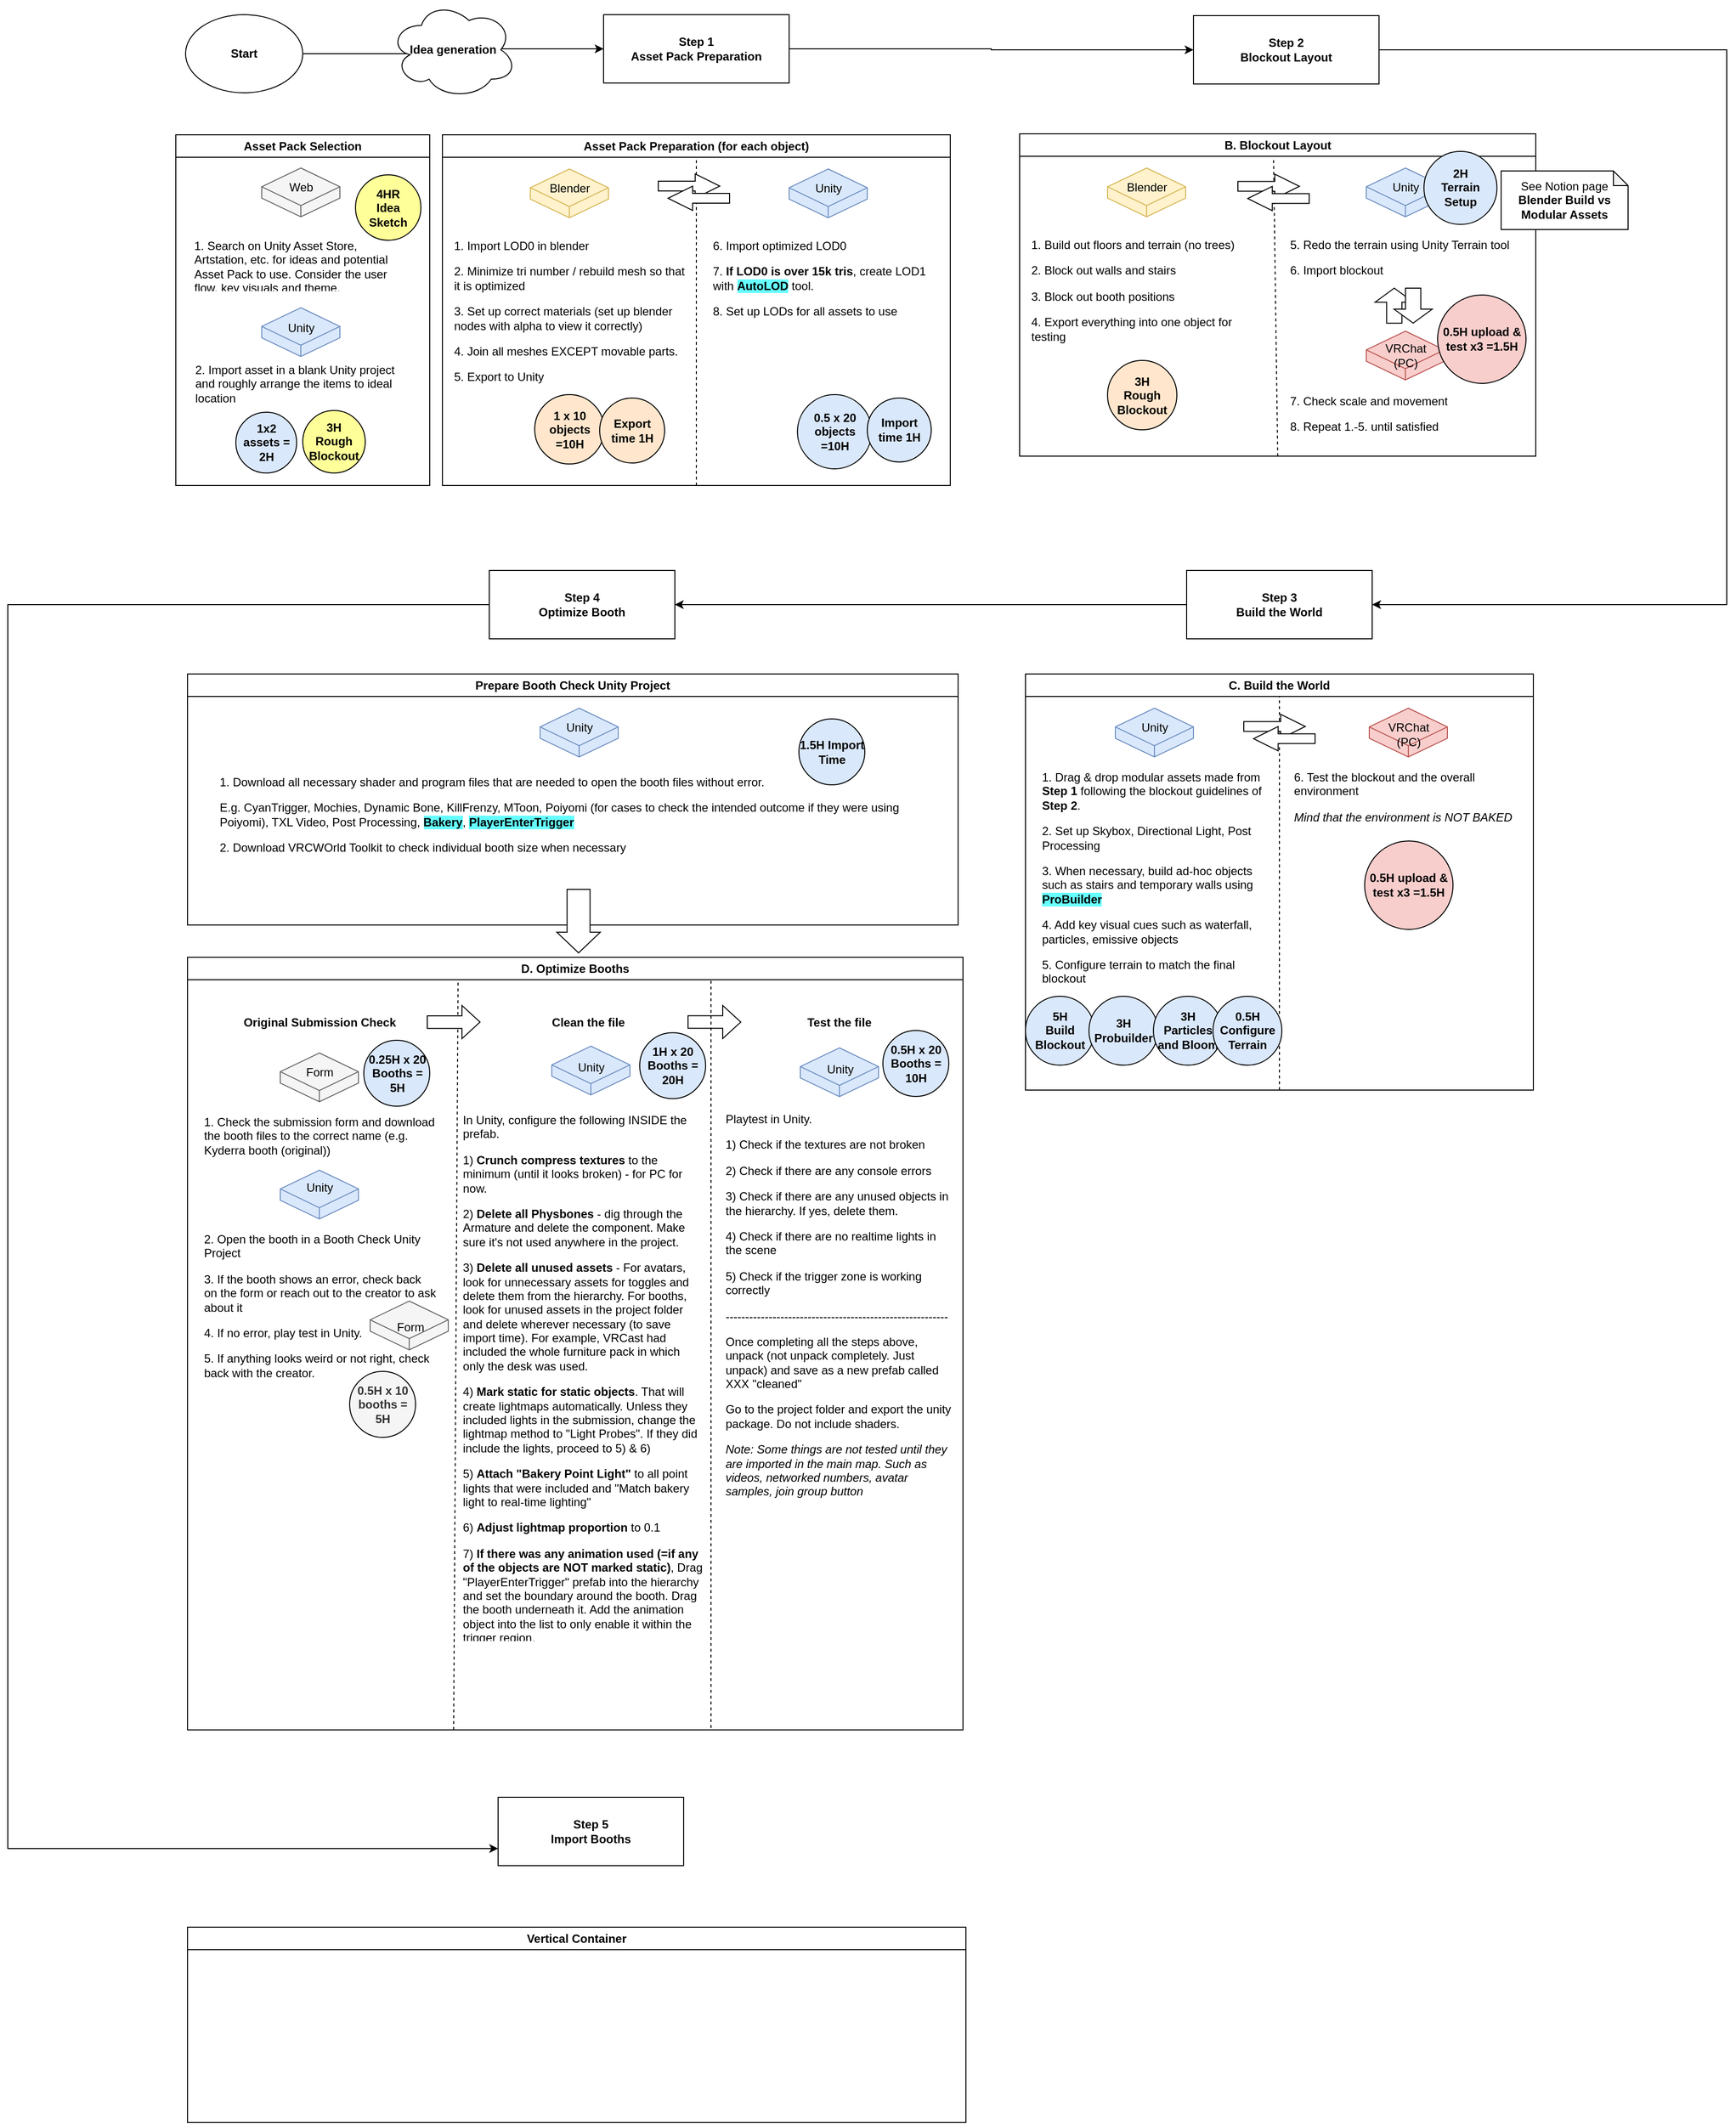 <mxfile version="26.0.5">
  <diagram name="Page-1" id="mjoIo9GVvfLrUa51Crd4">
    <mxGraphModel dx="2560" dy="944" grid="0" gridSize="10" guides="1" tooltips="1" connect="1" arrows="1" fold="1" page="1" pageScale="1" pageWidth="827" pageHeight="1169" math="0" shadow="0">
      <root>
        <mxCell id="0" />
        <mxCell id="1" parent="0" />
        <mxCell id="FVLfrgH4JOe6l1_wb_6b-6" value="" style="edgeStyle=orthogonalEdgeStyle;rounded=0;orthogonalLoop=1;jettySize=auto;html=1;entryX=0;entryY=0.5;entryDx=0;entryDy=0;" edge="1" parent="1" source="FVLfrgH4JOe6l1_wb_6b-1" target="FVLfrgH4JOe6l1_wb_6b-2">
          <mxGeometry relative="1" as="geometry">
            <Array as="points" />
          </mxGeometry>
        </mxCell>
        <mxCell id="FVLfrgH4JOe6l1_wb_6b-1" value="Start" style="ellipse;whiteSpace=wrap;html=1;fontStyle=1" vertex="1" parent="1">
          <mxGeometry x="-471" y="160" width="120" height="80" as="geometry" />
        </mxCell>
        <mxCell id="FVLfrgH4JOe6l1_wb_6b-148" style="edgeStyle=orthogonalEdgeStyle;rounded=0;orthogonalLoop=1;jettySize=auto;html=1;exitX=1;exitY=0.5;exitDx=0;exitDy=0;entryX=0;entryY=0.5;entryDx=0;entryDy=0;" edge="1" parent="1" source="FVLfrgH4JOe6l1_wb_6b-2" target="FVLfrgH4JOe6l1_wb_6b-15">
          <mxGeometry relative="1" as="geometry" />
        </mxCell>
        <mxCell id="FVLfrgH4JOe6l1_wb_6b-2" value="&lt;span&gt;Step 1&lt;/span&gt;&lt;div&gt;Asset Pack Preparation&lt;/div&gt;" style="whiteSpace=wrap;html=1;fontStyle=1" vertex="1" parent="1">
          <mxGeometry x="-43" y="160" width="190" height="70" as="geometry" />
        </mxCell>
        <mxCell id="FVLfrgH4JOe6l1_wb_6b-100" style="edgeStyle=orthogonalEdgeStyle;rounded=0;orthogonalLoop=1;jettySize=auto;html=1;exitX=1;exitY=0.5;exitDx=0;exitDy=0;entryX=1;entryY=0.5;entryDx=0;entryDy=0;" edge="1" parent="1" source="FVLfrgH4JOe6l1_wb_6b-15" target="FVLfrgH4JOe6l1_wb_6b-93">
          <mxGeometry relative="1" as="geometry">
            <Array as="points">
              <mxPoint x="1107" y="196" />
              <mxPoint x="1107" y="764" />
            </Array>
          </mxGeometry>
        </mxCell>
        <mxCell id="FVLfrgH4JOe6l1_wb_6b-15" value="&lt;span&gt;Step 2&lt;/span&gt;&lt;div&gt;Blockout Layout&lt;/div&gt;" style="whiteSpace=wrap;html=1;fontStyle=1" vertex="1" parent="1">
          <mxGeometry x="561" y="161" width="190" height="70" as="geometry" />
        </mxCell>
        <mxCell id="FVLfrgH4JOe6l1_wb_6b-18" value="Asset Pack Preparation (for each object)" style="swimlane;whiteSpace=wrap;html=1;fillColor=default;" vertex="1" parent="1">
          <mxGeometry x="-208" y="283" width="520" height="359" as="geometry" />
        </mxCell>
        <mxCell id="FVLfrgH4JOe6l1_wb_6b-36" value="" style="endArrow=none;dashed=1;html=1;rounded=0;exitX=0.5;exitY=1;exitDx=0;exitDy=0;" edge="1" parent="FVLfrgH4JOe6l1_wb_6b-18" source="FVLfrgH4JOe6l1_wb_6b-18">
          <mxGeometry width="50" height="50" relative="1" as="geometry">
            <mxPoint x="264.58" y="185" as="sourcePoint" />
            <mxPoint x="260" y="25" as="targetPoint" />
          </mxGeometry>
        </mxCell>
        <mxCell id="FVLfrgH4JOe6l1_wb_6b-37" value="&lt;p style=&quot;margin-top: 0px;&quot;&gt;&lt;span style=&quot;background-color: transparent; color: light-dark(rgb(0, 0, 0), rgb(255, 255, 255)); font-size: 12px; font-weight: normal;&quot;&gt;1. Import LOD0 in blender&lt;/span&gt;&lt;/p&gt;&lt;p style=&quot;margin-top: 0px;&quot;&gt;&lt;span style=&quot;background-color: transparent; color: light-dark(rgb(0, 0, 0), rgb(255, 255, 255)); font-size: 12px; font-weight: normal;&quot;&gt;2. Minimize tri number / rebuild mesh so that it is optimized&lt;/span&gt;&lt;/p&gt;&lt;p style=&quot;margin-top: 0px;&quot;&gt;&lt;span style=&quot;background-color: transparent; color: light-dark(rgb(0, 0, 0), rgb(255, 255, 255)); font-size: 12px; font-weight: normal;&quot;&gt;3. Set up correct materials (set up blender nodes with alpha to view it correctly)&lt;/span&gt;&lt;/p&gt;&lt;p style=&quot;margin-top: 0px;&quot;&gt;4. Join all meshes EXCEPT movable parts.&lt;/p&gt;&lt;p style=&quot;margin-top: 0px;&quot;&gt;&lt;span style=&quot;background-color: transparent; color: light-dark(rgb(0, 0, 0), rgb(255, 255, 255)); font-size: 12px; font-weight: normal;&quot;&gt;5. Export to Unity&lt;/span&gt;&lt;/p&gt;" style="text;html=1;whiteSpace=wrap;overflow=hidden;rounded=0;" vertex="1" parent="FVLfrgH4JOe6l1_wb_6b-18">
          <mxGeometry x="10" y="100" width="240" height="160" as="geometry" />
        </mxCell>
        <mxCell id="FVLfrgH4JOe6l1_wb_6b-38" value="&lt;p style=&quot;margin-top: 0px;&quot;&gt;6. Import optimized LOD0&lt;/p&gt;&lt;p style=&quot;margin-top: 0px;&quot;&gt;7. &lt;b&gt;If LOD0 is over 15k tris&lt;/b&gt;, create LOD1 with &lt;b style=&quot;background-color: rgb(102, 255, 255);&quot;&gt;AutoLOD&lt;/b&gt; tool.&lt;/p&gt;&lt;p style=&quot;margin-top: 0px;&quot;&gt;8. Set up LODs for all assets to use&lt;/p&gt;" style="text;html=1;whiteSpace=wrap;overflow=hidden;rounded=0;" vertex="1" parent="FVLfrgH4JOe6l1_wb_6b-18">
          <mxGeometry x="275" y="100" width="240" height="137" as="geometry" />
        </mxCell>
        <mxCell id="FVLfrgH4JOe6l1_wb_6b-26" value="" style="html=1;whiteSpace=wrap;shape=isoCube2;backgroundOutline=1;isoAngle=15;fillColor=#fff2cc;strokeColor=#d6b656;" vertex="1" parent="FVLfrgH4JOe6l1_wb_6b-18">
          <mxGeometry x="90" y="35" width="80" height="50" as="geometry" />
        </mxCell>
        <mxCell id="FVLfrgH4JOe6l1_wb_6b-27" value="Blender" style="text;html=1;align=center;verticalAlign=middle;resizable=0;points=[];autosize=1;strokeColor=none;fillColor=none;" vertex="1" parent="FVLfrgH4JOe6l1_wb_6b-18">
          <mxGeometry x="100" y="40" width="60" height="30" as="geometry" />
        </mxCell>
        <mxCell id="FVLfrgH4JOe6l1_wb_6b-29" value="" style="html=1;whiteSpace=wrap;shape=isoCube2;backgroundOutline=1;isoAngle=15;fillColor=#dae8fc;strokeColor=#6c8ebf;" vertex="1" parent="FVLfrgH4JOe6l1_wb_6b-18">
          <mxGeometry x="355" y="35" width="80" height="50" as="geometry" />
        </mxCell>
        <mxCell id="FVLfrgH4JOe6l1_wb_6b-30" value="Unity" style="text;html=1;align=center;verticalAlign=middle;resizable=0;points=[];autosize=1;strokeColor=none;fillColor=none;" vertex="1" parent="FVLfrgH4JOe6l1_wb_6b-18">
          <mxGeometry x="370" y="40" width="50" height="30" as="geometry" />
        </mxCell>
        <mxCell id="FVLfrgH4JOe6l1_wb_6b-150" value="" style="group" vertex="1" connectable="0" parent="FVLfrgH4JOe6l1_wb_6b-18">
          <mxGeometry x="221" y="40" width="73" height="37.5" as="geometry" />
        </mxCell>
        <mxCell id="FVLfrgH4JOe6l1_wb_6b-151" value="" style="shape=singleArrow;whiteSpace=wrap;html=1;arrowWidth=0.4;arrowSize=0.4;" vertex="1" parent="FVLfrgH4JOe6l1_wb_6b-150">
          <mxGeometry width="63" height="25" as="geometry" />
        </mxCell>
        <mxCell id="FVLfrgH4JOe6l1_wb_6b-152" value="" style="shape=singleArrow;whiteSpace=wrap;html=1;arrowWidth=0.4;arrowSize=0.4;rotation=-180;" vertex="1" parent="FVLfrgH4JOe6l1_wb_6b-150">
          <mxGeometry x="10" y="12.5" width="63" height="25" as="geometry" />
        </mxCell>
        <mxCell id="FVLfrgH4JOe6l1_wb_6b-167" value="0.5 x 20 objects =10H" style="ellipse;whiteSpace=wrap;html=1;aspect=fixed;strokeWidth=1;strokeColor=#000000;fillColor=#dae8fc;fontStyle=1" vertex="1" parent="FVLfrgH4JOe6l1_wb_6b-18">
          <mxGeometry x="363.5" y="266" width="76" height="76" as="geometry" />
        </mxCell>
        <mxCell id="FVLfrgH4JOe6l1_wb_6b-165" value="1 x 10 objects =10H" style="ellipse;whiteSpace=wrap;html=1;aspect=fixed;strokeWidth=1;strokeColor=#000000;fillColor=#ffe6cc;fontStyle=1" vertex="1" parent="FVLfrgH4JOe6l1_wb_6b-18">
          <mxGeometry x="94.5" y="266" width="71" height="71" as="geometry" />
        </mxCell>
        <mxCell id="FVLfrgH4JOe6l1_wb_6b-169" value="Import time 1H" style="ellipse;whiteSpace=wrap;html=1;aspect=fixed;strokeWidth=1;strokeColor=#000000;fillColor=#dae8fc;fontStyle=1" vertex="1" parent="FVLfrgH4JOe6l1_wb_6b-18">
          <mxGeometry x="435" y="269.5" width="65.5" height="65.5" as="geometry" />
        </mxCell>
        <mxCell id="FVLfrgH4JOe6l1_wb_6b-170" value="Export time 1H" style="ellipse;whiteSpace=wrap;html=1;aspect=fixed;strokeWidth=1;strokeColor=#000000;fillColor=#ffe6cc;fontStyle=1" vertex="1" parent="FVLfrgH4JOe6l1_wb_6b-18">
          <mxGeometry x="161" y="269.5" width="66.5" height="66.5" as="geometry" />
        </mxCell>
        <mxCell id="FVLfrgH4JOe6l1_wb_6b-40" value="B. Blockout Layout" style="swimlane;whiteSpace=wrap;html=1;fillColor=default;" vertex="1" parent="1">
          <mxGeometry x="383" y="282" width="528.5" height="330" as="geometry" />
        </mxCell>
        <mxCell id="FVLfrgH4JOe6l1_wb_6b-41" value="" style="group" vertex="1" connectable="0" parent="FVLfrgH4JOe6l1_wb_6b-40">
          <mxGeometry x="90" y="35" width="80" height="50" as="geometry" />
        </mxCell>
        <mxCell id="FVLfrgH4JOe6l1_wb_6b-42" value="" style="html=1;whiteSpace=wrap;shape=isoCube2;backgroundOutline=1;isoAngle=15;fillColor=#fff2cc;strokeColor=#d6b656;" vertex="1" parent="FVLfrgH4JOe6l1_wb_6b-41">
          <mxGeometry width="80" height="50" as="geometry" />
        </mxCell>
        <mxCell id="FVLfrgH4JOe6l1_wb_6b-43" value="Blender" style="text;html=1;align=center;verticalAlign=middle;resizable=0;points=[];autosize=1;strokeColor=none;fillColor=none;" vertex="1" parent="FVLfrgH4JOe6l1_wb_6b-41">
          <mxGeometry x="10" y="5" width="60" height="30" as="geometry" />
        </mxCell>
        <mxCell id="FVLfrgH4JOe6l1_wb_6b-44" value="" style="group" vertex="1" connectable="0" parent="FVLfrgH4JOe6l1_wb_6b-40">
          <mxGeometry x="355" y="35" width="80" height="50" as="geometry" />
        </mxCell>
        <mxCell id="FVLfrgH4JOe6l1_wb_6b-45" value="" style="html=1;whiteSpace=wrap;shape=isoCube2;backgroundOutline=1;isoAngle=15;labelBorderColor=none;fillColor=#dae8fc;strokeColor=#6c8ebf;" vertex="1" parent="FVLfrgH4JOe6l1_wb_6b-44">
          <mxGeometry width="80" height="50" as="geometry" />
        </mxCell>
        <mxCell id="FVLfrgH4JOe6l1_wb_6b-46" value="Unity" style="text;html=1;align=center;verticalAlign=middle;resizable=0;points=[];autosize=1;strokeColor=none;fillColor=none;" vertex="1" parent="FVLfrgH4JOe6l1_wb_6b-44">
          <mxGeometry x="15" y="5" width="50" height="30" as="geometry" />
        </mxCell>
        <mxCell id="FVLfrgH4JOe6l1_wb_6b-47" value="" style="endArrow=none;dashed=1;html=1;rounded=0;exitX=0.5;exitY=1;exitDx=0;exitDy=0;" edge="1" parent="FVLfrgH4JOe6l1_wb_6b-40" source="FVLfrgH4JOe6l1_wb_6b-40">
          <mxGeometry width="50" height="50" relative="1" as="geometry">
            <mxPoint x="264.58" y="185" as="sourcePoint" />
            <mxPoint x="260" y="25" as="targetPoint" />
          </mxGeometry>
        </mxCell>
        <mxCell id="FVLfrgH4JOe6l1_wb_6b-48" value="&lt;p style=&quot;margin-top: 0px;&quot;&gt;1. Build out floors and terrain (no trees)&lt;/p&gt;&lt;p style=&quot;margin-top: 0px;&quot;&gt;2. Block out walls and stairs&lt;/p&gt;&lt;p style=&quot;margin-top: 0px;&quot;&gt;3. Block out booth positions&lt;/p&gt;&lt;p style=&quot;margin-top: 0px;&quot;&gt;4. Export everything into one object for testing&lt;/p&gt;" style="text;html=1;whiteSpace=wrap;overflow=hidden;rounded=0;" vertex="1" parent="FVLfrgH4JOe6l1_wb_6b-40">
          <mxGeometry x="10" y="100" width="240" height="130" as="geometry" />
        </mxCell>
        <mxCell id="FVLfrgH4JOe6l1_wb_6b-49" value="&lt;p style=&quot;margin-top: 0px;&quot;&gt;5. Redo the terrain using Unity Terrain tool&lt;/p&gt;&lt;p style=&quot;margin-top: 0px;&quot;&gt;6. Import blockout&lt;/p&gt;" style="text;html=1;whiteSpace=wrap;overflow=hidden;rounded=0;" vertex="1" parent="FVLfrgH4JOe6l1_wb_6b-40">
          <mxGeometry x="275" y="100" width="240" height="65" as="geometry" />
        </mxCell>
        <mxCell id="FVLfrgH4JOe6l1_wb_6b-58" value="&lt;p style=&quot;margin-top: 0px;&quot;&gt;7. Check scale and movement&lt;br&gt;&lt;/p&gt;&lt;p style=&quot;margin-top: 0px;&quot;&gt;8. Repeat 1.-5. until satisfied&lt;/p&gt;" style="text;html=1;whiteSpace=wrap;overflow=hidden;rounded=0;" vertex="1" parent="FVLfrgH4JOe6l1_wb_6b-40">
          <mxGeometry x="275" y="260" width="240" height="65" as="geometry" />
        </mxCell>
        <mxCell id="FVLfrgH4JOe6l1_wb_6b-65" value="" style="group" vertex="1" connectable="0" parent="FVLfrgH4JOe6l1_wb_6b-40">
          <mxGeometry x="223.5" y="41.25" width="73" height="37.5" as="geometry" />
        </mxCell>
        <mxCell id="FVLfrgH4JOe6l1_wb_6b-50" value="" style="shape=singleArrow;whiteSpace=wrap;html=1;arrowWidth=0.4;arrowSize=0.4;" vertex="1" parent="FVLfrgH4JOe6l1_wb_6b-65">
          <mxGeometry width="63" height="25" as="geometry" />
        </mxCell>
        <mxCell id="FVLfrgH4JOe6l1_wb_6b-61" value="" style="shape=singleArrow;whiteSpace=wrap;html=1;arrowWidth=0.4;arrowSize=0.4;rotation=-180;" vertex="1" parent="FVLfrgH4JOe6l1_wb_6b-65">
          <mxGeometry x="10" y="12.5" width="63" height="25" as="geometry" />
        </mxCell>
        <mxCell id="FVLfrgH4JOe6l1_wb_6b-69" value="" style="group" vertex="1" connectable="0" parent="FVLfrgH4JOe6l1_wb_6b-40">
          <mxGeometry x="364.005" y="157.996" width="58.519" height="35.818" as="geometry" />
        </mxCell>
        <mxCell id="FVLfrgH4JOe6l1_wb_6b-67" value="" style="shape=singleArrow;whiteSpace=wrap;html=1;arrowWidth=0.4;arrowSize=0.4;rotation=-90;" vertex="1" parent="FVLfrgH4JOe6l1_wb_6b-69">
          <mxGeometry x="1.676" y="-1.676" width="35.815" height="39.167" as="geometry" />
        </mxCell>
        <mxCell id="FVLfrgH4JOe6l1_wb_6b-68" value="" style="shape=singleArrow;whiteSpace=wrap;html=1;arrowWidth=0.4;arrowSize=0.4;rotation=-270;" vertex="1" parent="FVLfrgH4JOe6l1_wb_6b-69">
          <mxGeometry x="21.028" y="-1.672" width="35.815" height="39.167" as="geometry" />
        </mxCell>
        <mxCell id="FVLfrgH4JOe6l1_wb_6b-56" value="" style="html=1;whiteSpace=wrap;shape=isoCube2;backgroundOutline=1;isoAngle=15;fillColor=#f8cecc;strokeColor=#b85450;" vertex="1" parent="FVLfrgH4JOe6l1_wb_6b-40">
          <mxGeometry x="355" y="202" width="80" height="50" as="geometry" />
        </mxCell>
        <mxCell id="FVLfrgH4JOe6l1_wb_6b-57" value="VRChat&lt;div&gt;(PC)&lt;/div&gt;" style="text;html=1;align=center;verticalAlign=middle;resizable=0;points=[];autosize=1;strokeColor=none;fillColor=none;" vertex="1" parent="FVLfrgH4JOe6l1_wb_6b-40">
          <mxGeometry x="365" y="206" width="60" height="41" as="geometry" />
        </mxCell>
        <mxCell id="FVLfrgH4JOe6l1_wb_6b-171" value="3H&lt;div&gt;Rough Blockout&lt;/div&gt;" style="ellipse;whiteSpace=wrap;html=1;aspect=fixed;strokeWidth=1;strokeColor=#000000;fillColor=#ffe6cc;fontStyle=1" vertex="1" parent="FVLfrgH4JOe6l1_wb_6b-40">
          <mxGeometry x="90" y="232" width="71" height="71" as="geometry" />
        </mxCell>
        <mxCell id="FVLfrgH4JOe6l1_wb_6b-172" value="2H&lt;div&gt;Terrain Setup&lt;/div&gt;" style="ellipse;whiteSpace=wrap;html=1;aspect=fixed;strokeWidth=1;strokeColor=#000000;fillColor=#dae8fc;fontStyle=1" vertex="1" parent="FVLfrgH4JOe6l1_wb_6b-40">
          <mxGeometry x="414" y="18" width="74.75" height="74.75" as="geometry" />
        </mxCell>
        <mxCell id="FVLfrgH4JOe6l1_wb_6b-173" value="0.5H upload &amp;amp; test x3 =1.5H" style="ellipse;whiteSpace=wrap;html=1;aspect=fixed;strokeWidth=1;strokeColor=#000000;fillColor=#f8cecc;fontStyle=1" vertex="1" parent="FVLfrgH4JOe6l1_wb_6b-40">
          <mxGeometry x="428" y="165" width="90.5" height="90.5" as="geometry" />
        </mxCell>
        <mxCell id="FVLfrgH4JOe6l1_wb_6b-51" value="See Notion page&lt;div&gt;&lt;b&gt;Blender Build vs Modular Assets&lt;/b&gt;&lt;/div&gt;" style="shape=note;whiteSpace=wrap;html=1;backgroundOutline=1;darkOpacity=0.05;size=15;" vertex="1" parent="1">
          <mxGeometry x="876" y="320" width="130" height="60" as="geometry" />
        </mxCell>
        <mxCell id="FVLfrgH4JOe6l1_wb_6b-70" value="C. Build the World" style="swimlane;whiteSpace=wrap;html=1;fillColor=default;startSize=23;" vertex="1" parent="1">
          <mxGeometry x="389" y="835" width="520" height="426" as="geometry" />
        </mxCell>
        <mxCell id="FVLfrgH4JOe6l1_wb_6b-74" value="" style="group" vertex="1" connectable="0" parent="FVLfrgH4JOe6l1_wb_6b-70">
          <mxGeometry x="92" y="35" width="117" height="50" as="geometry" />
        </mxCell>
        <mxCell id="FVLfrgH4JOe6l1_wb_6b-75" value="" style="html=1;whiteSpace=wrap;shape=isoCube2;backgroundOutline=1;isoAngle=15;fillColor=#dae8fc;strokeColor=#6c8ebf;" vertex="1" parent="FVLfrgH4JOe6l1_wb_6b-74">
          <mxGeometry width="80" height="50" as="geometry" />
        </mxCell>
        <mxCell id="FVLfrgH4JOe6l1_wb_6b-76" value="Unity" style="text;html=1;align=center;verticalAlign=middle;resizable=0;points=[];autosize=1;strokeColor=none;fillColor=none;" vertex="1" parent="FVLfrgH4JOe6l1_wb_6b-74">
          <mxGeometry x="15" y="5" width="50" height="30" as="geometry" />
        </mxCell>
        <mxCell id="FVLfrgH4JOe6l1_wb_6b-80" value="" style="group" vertex="1" connectable="0" parent="FVLfrgH4JOe6l1_wb_6b-74">
          <mxGeometry x="260" width="80" height="50" as="geometry" />
        </mxCell>
        <mxCell id="FVLfrgH4JOe6l1_wb_6b-81" value="" style="html=1;whiteSpace=wrap;shape=isoCube2;backgroundOutline=1;isoAngle=15;fillColor=#f8cecc;strokeColor=#b85450;" vertex="1" parent="FVLfrgH4JOe6l1_wb_6b-80">
          <mxGeometry width="80" height="50" as="geometry" />
        </mxCell>
        <mxCell id="FVLfrgH4JOe6l1_wb_6b-82" value="VRChat&lt;div&gt;(PC)&lt;/div&gt;" style="text;html=1;align=center;verticalAlign=middle;resizable=0;points=[];autosize=1;strokeColor=none;fillColor=none;" vertex="1" parent="FVLfrgH4JOe6l1_wb_6b-80">
          <mxGeometry x="10" y="6" width="60" height="41" as="geometry" />
        </mxCell>
        <mxCell id="FVLfrgH4JOe6l1_wb_6b-77" value="" style="endArrow=none;dashed=1;html=1;rounded=0;exitX=0.5;exitY=1;exitDx=0;exitDy=0;" edge="1" parent="FVLfrgH4JOe6l1_wb_6b-70" source="FVLfrgH4JOe6l1_wb_6b-70">
          <mxGeometry width="50" height="50" relative="1" as="geometry">
            <mxPoint x="264.58" y="185" as="sourcePoint" />
            <mxPoint x="260" y="23" as="targetPoint" />
          </mxGeometry>
        </mxCell>
        <mxCell id="FVLfrgH4JOe6l1_wb_6b-84" value="" style="group" vertex="1" connectable="0" parent="FVLfrgH4JOe6l1_wb_6b-70">
          <mxGeometry x="223.5" y="41.25" width="73" height="37.5" as="geometry" />
        </mxCell>
        <mxCell id="FVLfrgH4JOe6l1_wb_6b-85" value="" style="shape=singleArrow;whiteSpace=wrap;html=1;arrowWidth=0.4;arrowSize=0.4;" vertex="1" parent="FVLfrgH4JOe6l1_wb_6b-84">
          <mxGeometry width="63" height="25" as="geometry" />
        </mxCell>
        <mxCell id="FVLfrgH4JOe6l1_wb_6b-86" value="" style="shape=singleArrow;whiteSpace=wrap;html=1;arrowWidth=0.4;arrowSize=0.4;rotation=-180;" vertex="1" parent="FVLfrgH4JOe6l1_wb_6b-84">
          <mxGeometry x="10" y="12.5" width="63" height="25" as="geometry" />
        </mxCell>
        <mxCell id="FVLfrgH4JOe6l1_wb_6b-90" value="&lt;p style=&quot;margin-top: 0px;&quot;&gt;1. Drag &amp;amp; drop modular assets made from &lt;b&gt;Step 1 &lt;/b&gt;following the blockout guidelines of &lt;b&gt;Step 2&lt;/b&gt;.&lt;/p&gt;&lt;p style=&quot;margin-top: 0px;&quot;&gt;2. Set up Skybox, Directional Light, Post Processing&lt;/p&gt;&lt;p style=&quot;margin-top: 0px;&quot;&gt;3. When necessary, build ad-hoc objects such as stairs and temporary walls using &lt;b style=&quot;background-color: rgb(102, 255, 255);&quot;&gt;ProBuilder&lt;/b&gt;&lt;/p&gt;&lt;p style=&quot;margin-top: 0px;&quot;&gt;4. Add key visual cues such as waterfall, particles, emissive objects&lt;/p&gt;&lt;p style=&quot;margin-top: 0px;&quot;&gt;5. Configure terrain to match the final blockout&lt;/p&gt;" style="text;html=1;whiteSpace=wrap;overflow=hidden;rounded=0;" vertex="1" parent="FVLfrgH4JOe6l1_wb_6b-70">
          <mxGeometry x="15" y="92" width="240" height="222" as="geometry" />
        </mxCell>
        <mxCell id="FVLfrgH4JOe6l1_wb_6b-91" value="&lt;p style=&quot;margin-top: 0px;&quot;&gt;6. Test the blockout and the overall environment&lt;/p&gt;&lt;p style=&quot;margin-top: 0px;&quot;&gt;&lt;i&gt;Mind that the environment is NOT BAKED&lt;/i&gt;&lt;/p&gt;&lt;p style=&quot;margin-top: 0px;&quot;&gt;&lt;i&gt;&lt;br&gt;&lt;/i&gt;&lt;/p&gt;" style="text;html=1;whiteSpace=wrap;overflow=hidden;rounded=0;" vertex="1" parent="FVLfrgH4JOe6l1_wb_6b-70">
          <mxGeometry x="272.5" y="92" width="240" height="229" as="geometry" />
        </mxCell>
        <mxCell id="FVLfrgH4JOe6l1_wb_6b-174" value="5H&lt;div&gt;Build Blockout&lt;/div&gt;" style="ellipse;whiteSpace=wrap;html=1;aspect=fixed;strokeWidth=1;strokeColor=#000000;fillColor=#dae8fc;fontStyle=1" vertex="1" parent="FVLfrgH4JOe6l1_wb_6b-70">
          <mxGeometry y="330" width="70.5" height="70.5" as="geometry" />
        </mxCell>
        <mxCell id="FVLfrgH4JOe6l1_wb_6b-175" value="3H&lt;div&gt;Probuilder&lt;/div&gt;" style="ellipse;whiteSpace=wrap;html=1;aspect=fixed;strokeWidth=1;strokeColor=#000000;fillColor=#dae8fc;fontStyle=1" vertex="1" parent="FVLfrgH4JOe6l1_wb_6b-70">
          <mxGeometry x="65" y="330" width="70.5" height="70.5" as="geometry" />
        </mxCell>
        <mxCell id="FVLfrgH4JOe6l1_wb_6b-176" value="3H&lt;div&gt;Particles and Bloom&lt;/div&gt;" style="ellipse;whiteSpace=wrap;html=1;aspect=fixed;strokeWidth=1;strokeColor=#000000;fillColor=#dae8fc;fontStyle=1" vertex="1" parent="FVLfrgH4JOe6l1_wb_6b-70">
          <mxGeometry x="131" y="330" width="70.5" height="70.5" as="geometry" />
        </mxCell>
        <mxCell id="FVLfrgH4JOe6l1_wb_6b-177" value="0.5H&lt;div&gt;Configure Terrain&lt;/div&gt;" style="ellipse;whiteSpace=wrap;html=1;aspect=fixed;strokeWidth=1;strokeColor=#000000;fillColor=#dae8fc;fontStyle=1" vertex="1" parent="FVLfrgH4JOe6l1_wb_6b-70">
          <mxGeometry x="192" y="330" width="70.5" height="70.5" as="geometry" />
        </mxCell>
        <mxCell id="FVLfrgH4JOe6l1_wb_6b-178" value="0.5H upload &amp;amp; test x3 =1.5H" style="ellipse;whiteSpace=wrap;html=1;aspect=fixed;strokeWidth=1;strokeColor=#000000;fillColor=#f8cecc;fontStyle=1" vertex="1" parent="FVLfrgH4JOe6l1_wb_6b-70">
          <mxGeometry x="347.25" y="171" width="90.5" height="90.5" as="geometry" />
        </mxCell>
        <mxCell id="FVLfrgH4JOe6l1_wb_6b-180" style="edgeStyle=orthogonalEdgeStyle;rounded=0;orthogonalLoop=1;jettySize=auto;html=1;entryX=1;entryY=0.5;entryDx=0;entryDy=0;" edge="1" parent="1" source="FVLfrgH4JOe6l1_wb_6b-93" target="FVLfrgH4JOe6l1_wb_6b-179">
          <mxGeometry relative="1" as="geometry">
            <mxPoint x="148.145" y="764" as="targetPoint" />
          </mxGeometry>
        </mxCell>
        <mxCell id="FVLfrgH4JOe6l1_wb_6b-93" value="&lt;span&gt;Step 3&lt;/span&gt;&lt;div&gt;Build the World&lt;/div&gt;" style="whiteSpace=wrap;html=1;fontStyle=1" vertex="1" parent="1">
          <mxGeometry x="554" y="729" width="190" height="70" as="geometry" />
        </mxCell>
        <mxCell id="FVLfrgH4JOe6l1_wb_6b-5" value="Idea generation" style="ellipse;shape=cloud;whiteSpace=wrap;html=1;fontStyle=1" vertex="1" parent="1">
          <mxGeometry x="-262" y="146" width="130" height="100" as="geometry" />
        </mxCell>
        <mxCell id="FVLfrgH4JOe6l1_wb_6b-101" value="D. Optimize Booths" style="swimlane;whiteSpace=wrap;html=1;fillColor=default;startSize=23;" vertex="1" parent="1">
          <mxGeometry x="-469" y="1125" width="794" height="791" as="geometry" />
        </mxCell>
        <mxCell id="FVLfrgH4JOe6l1_wb_6b-108" value="" style="endArrow=none;dashed=1;html=1;rounded=0;" edge="1" parent="FVLfrgH4JOe6l1_wb_6b-101">
          <mxGeometry width="50" height="50" relative="1" as="geometry">
            <mxPoint x="272.5" y="791" as="sourcePoint" />
            <mxPoint x="277" y="25" as="targetPoint" />
          </mxGeometry>
        </mxCell>
        <mxCell id="FVLfrgH4JOe6l1_wb_6b-112" value="&lt;p style=&quot;margin-top: 0px;&quot;&gt;1. Check the submission form and download the booth files to the correct name (e.g. Kyderra booth (original))&lt;/p&gt;" style="text;html=1;whiteSpace=wrap;overflow=hidden;rounded=0;" vertex="1" parent="FVLfrgH4JOe6l1_wb_6b-101">
          <mxGeometry x="15" y="155" width="240" height="63" as="geometry" />
        </mxCell>
        <mxCell id="FVLfrgH4JOe6l1_wb_6b-118" value="&lt;p style=&quot;margin-top: 0px;&quot;&gt;Playtest in Unity.&lt;/p&gt;&lt;p style=&quot;margin-top: 0px;&quot;&gt;1) Check if the textures are not broken&lt;/p&gt;&lt;p style=&quot;margin-top: 0px;&quot;&gt;2) Check if there are any console errors&lt;/p&gt;&lt;p style=&quot;margin-top: 0px;&quot;&gt;&lt;span style=&quot;background-color: transparent; color: light-dark(rgb(0, 0, 0), rgb(255, 255, 255));&quot;&gt;3) Check if there are any unused objects in the hierarchy. If yes, delete them.&lt;/span&gt;&lt;/p&gt;&lt;p style=&quot;margin-top: 0px;&quot;&gt;&lt;span style=&quot;background-color: transparent; color: light-dark(rgb(0, 0, 0), rgb(255, 255, 255));&quot;&gt;4) Check if there are no realtime lights in the scene&lt;/span&gt;&lt;/p&gt;&lt;p style=&quot;margin-top: 0px;&quot;&gt;&lt;span style=&quot;background-color: transparent; color: light-dark(rgb(0, 0, 0), rgb(255, 255, 255));&quot;&gt;5) Check if the trigger zone is working correctly&lt;/span&gt;&lt;/p&gt;&lt;p style=&quot;margin-top: 0px;&quot;&gt;&lt;span style=&quot;background-color: transparent; color: light-dark(rgb(0, 0, 0), rgb(255, 255, 255));&quot;&gt;---------------------------------------------------------&amp;nbsp;&lt;/span&gt;&lt;/p&gt;&lt;p style=&quot;margin-top: 0px;&quot;&gt;Once completing all the steps above, unpack (not unpack completely. Just unpack) and save as a new prefab called XXX &quot;cleaned&quot;&lt;/p&gt;&lt;p style=&quot;margin-top: 0px;&quot;&gt;Go to the project folder and export the unity package. Do not include shaders.&lt;/p&gt;&lt;p style=&quot;margin-top: 0px;&quot;&gt;&lt;i&gt;Note: Some things are not tested until they are imported in the main map. Such as videos, networked numbers, avatar samples, join group button&lt;/i&gt;&lt;/p&gt;" style="text;html=1;whiteSpace=wrap;overflow=hidden;rounded=0;" vertex="1" parent="FVLfrgH4JOe6l1_wb_6b-101">
          <mxGeometry x="549" y="152" width="237" height="585" as="geometry" />
        </mxCell>
        <mxCell id="FVLfrgH4JOe6l1_wb_6b-130" value="" style="group" vertex="1" connectable="0" parent="FVLfrgH4JOe6l1_wb_6b-101">
          <mxGeometry x="95" y="98" width="85.5" height="86.5" as="geometry" />
        </mxCell>
        <mxCell id="FVLfrgH4JOe6l1_wb_6b-131" value="" style="html=1;whiteSpace=wrap;shape=isoCube2;backgroundOutline=1;isoAngle=15;fillColor=#f5f5f5;strokeColor=#666666;fontColor=#333333;" vertex="1" parent="FVLfrgH4JOe6l1_wb_6b-130">
          <mxGeometry width="80" height="50" as="geometry" />
        </mxCell>
        <mxCell id="FVLfrgH4JOe6l1_wb_6b-132" value="Form" style="text;html=1;align=center;verticalAlign=middle;resizable=0;points=[];autosize=1;strokeColor=none;fillColor=none;" vertex="1" parent="FVLfrgH4JOe6l1_wb_6b-130">
          <mxGeometry x="17" y="7" width="46" height="26" as="geometry" />
        </mxCell>
        <mxCell id="FVLfrgH4JOe6l1_wb_6b-181" value="" style="group" vertex="1" connectable="0" parent="FVLfrgH4JOe6l1_wb_6b-101">
          <mxGeometry x="95" y="218" width="80" height="52" as="geometry" />
        </mxCell>
        <mxCell id="FVLfrgH4JOe6l1_wb_6b-182" value="" style="html=1;whiteSpace=wrap;shape=isoCube2;backgroundOutline=1;isoAngle=15;fillColor=#dae8fc;strokeColor=#6c8ebf;" vertex="1" parent="FVLfrgH4JOe6l1_wb_6b-181">
          <mxGeometry width="80" height="50" as="geometry" />
        </mxCell>
        <mxCell id="FVLfrgH4JOe6l1_wb_6b-183" value="Unity" style="text;html=1;align=center;verticalAlign=middle;resizable=0;points=[];autosize=1;strokeColor=none;fillColor=none;" vertex="1" parent="FVLfrgH4JOe6l1_wb_6b-181">
          <mxGeometry x="17.5" y="5" width="45" height="26" as="geometry" />
        </mxCell>
        <mxCell id="FVLfrgH4JOe6l1_wb_6b-184" value="&lt;p style=&quot;margin-top: 0px;&quot;&gt;2. Open the booth in a Booth Check Unity Project&lt;/p&gt;&lt;p style=&quot;margin-top: 0px;&quot;&gt;3. If the booth shows an error, check back on the form or reach out to the creator to ask about it&lt;/p&gt;&lt;p style=&quot;margin-top: 0px;&quot;&gt;4. If no error, play test in Unity.&lt;/p&gt;&lt;p style=&quot;margin-top: 0px;&quot;&gt;5. If anything looks weird or not right, check back with the creator.&lt;/p&gt;" style="text;html=1;whiteSpace=wrap;overflow=hidden;rounded=0;" vertex="1" parent="FVLfrgH4JOe6l1_wb_6b-101">
          <mxGeometry x="15" y="275" width="240" height="182" as="geometry" />
        </mxCell>
        <mxCell id="FVLfrgH4JOe6l1_wb_6b-222" value="&lt;b&gt;Original Submission Check&lt;/b&gt;" style="text;html=1;align=center;verticalAlign=middle;whiteSpace=wrap;rounded=0;" vertex="1" parent="FVLfrgH4JOe6l1_wb_6b-101">
          <mxGeometry x="42.5" y="52" width="185" height="30" as="geometry" />
        </mxCell>
        <mxCell id="FVLfrgH4JOe6l1_wb_6b-223" value="0.25H x 20 Booths = 5H" style="ellipse;whiteSpace=wrap;html=1;aspect=fixed;strokeWidth=1;strokeColor=#000000;fillColor=#dae8fc;fontStyle=1" vertex="1" parent="FVLfrgH4JOe6l1_wb_6b-101">
          <mxGeometry x="180.5" y="85" width="67.5" height="67.5" as="geometry" />
        </mxCell>
        <mxCell id="FVLfrgH4JOe6l1_wb_6b-224" value="0.5H x 10 booths = 5H" style="ellipse;whiteSpace=wrap;html=1;aspect=fixed;strokeWidth=1;strokeColor=#000000;fillColor=#f5f5f5;fontStyle=1;fontColor=#333333;" vertex="1" parent="FVLfrgH4JOe6l1_wb_6b-101">
          <mxGeometry x="166" y="424" width="67.5" height="67.5" as="geometry" />
        </mxCell>
        <mxCell id="FVLfrgH4JOe6l1_wb_6b-225" value="&lt;b&gt;Clean the file&lt;/b&gt;" style="text;html=1;align=center;verticalAlign=middle;whiteSpace=wrap;rounded=0;" vertex="1" parent="FVLfrgH4JOe6l1_wb_6b-101">
          <mxGeometry x="318" y="52" width="185" height="30" as="geometry" />
        </mxCell>
        <mxCell id="FVLfrgH4JOe6l1_wb_6b-235" value="&lt;p style=&quot;margin-top: 0px;&quot;&gt;In Unity, configure the following INSIDE the prefab.&lt;/p&gt;&lt;p style=&quot;margin-top: 0px;&quot;&gt;1) &lt;b&gt;Crunch compress textures&lt;/b&gt; to the minimum (until it looks broken) - for PC for now.&lt;/p&gt;&lt;p style=&quot;margin-top: 0px;&quot;&gt;2) &lt;b&gt;Delete all&amp;nbsp;Physbones&lt;/b&gt; - dig through the Armature and delete the component. Make sure it&#39;s not used anywhere in the project.&lt;/p&gt;&lt;p style=&quot;margin-top: 0px;&quot;&gt;3) &lt;b&gt;Delete all unused assets&lt;/b&gt; - For avatars, look for unnecessary assets for toggles and delete them from the hierarchy. For booths, look for unused assets in the project folder and delete wherever necessary (to save import time). For example, VRCast had included the whole furniture pack in which only the desk was used.&lt;/p&gt;&lt;p style=&quot;margin-top: 0px;&quot;&gt;4) &lt;b&gt;Mark static for static objects&lt;/b&gt;. That will create lightmaps automatically. Unless they included lights in the submission, change the lightmap method to &quot;Light Probes&quot;. If they did include the lights, proceed to 5) &amp;amp; 6)&lt;/p&gt;&lt;p style=&quot;margin-top: 0px;&quot;&gt;5) &lt;b&gt;Attach &quot;Bakery Point Light&quot;&lt;/b&gt; to all point lights that were included and &quot;Match bakery light to real-time lighting&quot;&lt;/p&gt;&lt;p style=&quot;margin-top: 0px;&quot;&gt;6) &lt;b&gt;Adjust lightmap proportion&lt;/b&gt; to 0.1&lt;/p&gt;&lt;p style=&quot;margin-top: 0px;&quot;&gt;7) &lt;b&gt;If there was any animation used (=if any of the objects are NOT marked static)&lt;/b&gt;, Drag &quot;PlayerEnterTrigger&quot; prefab into the hierarchy and set the boundary around the booth. Drag the booth underneath it. Add the animation object into the list to only enable it within the trigger region.&lt;/p&gt;" style="text;html=1;whiteSpace=wrap;overflow=hidden;rounded=0;" vertex="1" parent="FVLfrgH4JOe6l1_wb_6b-101">
          <mxGeometry x="280" y="152.5" width="248" height="543.5" as="geometry" />
        </mxCell>
        <mxCell id="FVLfrgH4JOe6l1_wb_6b-238" value="" style="shape=flexArrow;endArrow=classic;html=1;rounded=0;width=12.941;endSize=5.835;fillColor=default;" edge="1" parent="FVLfrgH4JOe6l1_wb_6b-101">
          <mxGeometry width="50" height="50" relative="1" as="geometry">
            <mxPoint x="245" y="66.41" as="sourcePoint" />
            <mxPoint x="300" y="66.41" as="targetPoint" />
          </mxGeometry>
        </mxCell>
        <mxCell id="FVLfrgH4JOe6l1_wb_6b-240" value="&lt;b&gt;Test the file&lt;/b&gt;" style="text;html=1;align=center;verticalAlign=middle;whiteSpace=wrap;rounded=0;" vertex="1" parent="FVLfrgH4JOe6l1_wb_6b-101">
          <mxGeometry x="575" y="52" width="185" height="30" as="geometry" />
        </mxCell>
        <mxCell id="FVLfrgH4JOe6l1_wb_6b-241" value="" style="group" vertex="1" connectable="0" parent="FVLfrgH4JOe6l1_wb_6b-101">
          <mxGeometry x="627.5" y="92.75" width="80" height="52" as="geometry" />
        </mxCell>
        <mxCell id="FVLfrgH4JOe6l1_wb_6b-242" value="" style="html=1;whiteSpace=wrap;shape=isoCube2;backgroundOutline=1;isoAngle=15;fillColor=#dae8fc;strokeColor=#6c8ebf;" vertex="1" parent="FVLfrgH4JOe6l1_wb_6b-241">
          <mxGeometry width="80" height="50" as="geometry" />
        </mxCell>
        <mxCell id="FVLfrgH4JOe6l1_wb_6b-243" value="Unity" style="text;html=1;align=center;verticalAlign=middle;resizable=0;points=[];autosize=1;strokeColor=none;fillColor=none;" vertex="1" parent="FVLfrgH4JOe6l1_wb_6b-241">
          <mxGeometry x="17.5" y="9" width="45" height="26" as="geometry" />
        </mxCell>
        <mxCell id="FVLfrgH4JOe6l1_wb_6b-245" value="1H x 20 Booths = 20H" style="ellipse;whiteSpace=wrap;html=1;aspect=fixed;strokeWidth=1;strokeColor=#000000;fillColor=#dae8fc;fontStyle=1" vertex="1" parent="FVLfrgH4JOe6l1_wb_6b-101">
          <mxGeometry x="463" y="77.25" width="67.5" height="67.5" as="geometry" />
        </mxCell>
        <mxCell id="FVLfrgH4JOe6l1_wb_6b-246" value="0.5H x 20 Booths = 10H" style="ellipse;whiteSpace=wrap;html=1;aspect=fixed;strokeWidth=1;strokeColor=#000000;fillColor=#dae8fc;fontStyle=1" vertex="1" parent="FVLfrgH4JOe6l1_wb_6b-101">
          <mxGeometry x="712" y="75" width="67.5" height="67.5" as="geometry" />
        </mxCell>
        <mxCell id="FVLfrgH4JOe6l1_wb_6b-244" value="" style="shape=flexArrow;endArrow=classic;html=1;rounded=0;width=12.941;endSize=5.835;fillColor=#FFFFFF;strokeColor=default;" edge="1" parent="FVLfrgH4JOe6l1_wb_6b-101">
          <mxGeometry width="50" height="50" relative="1" as="geometry">
            <mxPoint x="512" y="66.33" as="sourcePoint" />
            <mxPoint x="567" y="66.33" as="targetPoint" />
          </mxGeometry>
        </mxCell>
        <mxCell id="FVLfrgH4JOe6l1_wb_6b-142" value="Asset Pack Selection" style="swimlane;whiteSpace=wrap;html=1;" vertex="1" parent="1">
          <mxGeometry x="-481" y="283" width="260" height="359" as="geometry" />
        </mxCell>
        <mxCell id="FVLfrgH4JOe6l1_wb_6b-144" value="" style="html=1;whiteSpace=wrap;shape=isoCube2;backgroundOutline=1;isoAngle=15;fillColor=#f5f5f5;strokeColor=#666666;fontColor=#333333;" vertex="1" parent="FVLfrgH4JOe6l1_wb_6b-142">
          <mxGeometry x="88" y="34" width="80" height="50" as="geometry" />
        </mxCell>
        <mxCell id="FVLfrgH4JOe6l1_wb_6b-145" value="Web" style="text;html=1;align=center;verticalAlign=middle;resizable=0;points=[];autosize=1;strokeColor=none;fillColor=none;" vertex="1" parent="FVLfrgH4JOe6l1_wb_6b-142">
          <mxGeometry x="107" y="41" width="42" height="26" as="geometry" />
        </mxCell>
        <mxCell id="FVLfrgH4JOe6l1_wb_6b-147" value="&lt;p style=&quot;margin-top: 0px;&quot;&gt;1. Search on Unity Asset Store, Artstation, etc. for ideas and potential Asset Pack to use. Consider the user flow, key visuals and theme.&lt;/p&gt;" style="text;html=1;whiteSpace=wrap;overflow=hidden;rounded=0;" vertex="1" parent="FVLfrgH4JOe6l1_wb_6b-142">
          <mxGeometry x="17" y="100" width="222" height="57" as="geometry" />
        </mxCell>
        <mxCell id="FVLfrgH4JOe6l1_wb_6b-154" value="" style="html=1;whiteSpace=wrap;shape=isoCube2;backgroundOutline=1;isoAngle=15;fillColor=#dae8fc;strokeColor=#6c8ebf;" vertex="1" parent="FVLfrgH4JOe6l1_wb_6b-142">
          <mxGeometry x="88" y="177" width="80" height="50" as="geometry" />
        </mxCell>
        <mxCell id="FVLfrgH4JOe6l1_wb_6b-155" value="Unity" style="text;html=1;align=center;verticalAlign=middle;resizable=0;points=[];autosize=1;strokeColor=none;fillColor=none;" vertex="1" parent="FVLfrgH4JOe6l1_wb_6b-142">
          <mxGeometry x="103" y="183" width="50" height="30" as="geometry" />
        </mxCell>
        <mxCell id="FVLfrgH4JOe6l1_wb_6b-156" value="&lt;p style=&quot;margin-top: 0px;&quot;&gt;2. Import asset in a blank Unity project and roughly arrange the items to ideal location&lt;/p&gt;" style="text;html=1;whiteSpace=wrap;overflow=hidden;rounded=0;" vertex="1" parent="FVLfrgH4JOe6l1_wb_6b-142">
          <mxGeometry x="17.5" y="227" width="222" height="57" as="geometry" />
        </mxCell>
        <mxCell id="FVLfrgH4JOe6l1_wb_6b-162" value="1x2 assets = 2H" style="ellipse;whiteSpace=wrap;html=1;aspect=fixed;strokeWidth=1;strokeColor=#000000;fillColor=light-dark(#dae8fc, #1f304b);fontStyle=1" vertex="1" parent="FVLfrgH4JOe6l1_wb_6b-142">
          <mxGeometry x="61.5" y="284" width="62.25" height="62.25" as="geometry" />
        </mxCell>
        <mxCell id="FVLfrgH4JOe6l1_wb_6b-164" value="4HR&lt;div&gt;Idea Sketch&lt;/div&gt;" style="ellipse;whiteSpace=wrap;html=1;aspect=fixed;strokeWidth=1;strokeColor=#000000;fillColor=#FFFF99;fontStyle=1" vertex="1" parent="FVLfrgH4JOe6l1_wb_6b-142">
          <mxGeometry x="184" y="41" width="67" height="67" as="geometry" />
        </mxCell>
        <mxCell id="FVLfrgH4JOe6l1_wb_6b-166" value="3H&lt;div&gt;Rough Blockout&lt;/div&gt;" style="ellipse;whiteSpace=wrap;html=1;aspect=fixed;strokeWidth=1;strokeColor=#000000;fillColor=#FFFF99;fontStyle=1" vertex="1" parent="FVLfrgH4JOe6l1_wb_6b-142">
          <mxGeometry x="130" y="282.25" width="64" height="64" as="geometry" />
        </mxCell>
        <mxCell id="FVLfrgH4JOe6l1_wb_6b-248" style="edgeStyle=orthogonalEdgeStyle;rounded=0;orthogonalLoop=1;jettySize=auto;html=1;exitX=0;exitY=0.5;exitDx=0;exitDy=0;entryX=0;entryY=0.75;entryDx=0;entryDy=0;" edge="1" parent="1" source="FVLfrgH4JOe6l1_wb_6b-179" target="FVLfrgH4JOe6l1_wb_6b-247">
          <mxGeometry relative="1" as="geometry">
            <Array as="points">
              <mxPoint x="-653" y="764" />
              <mxPoint x="-653" y="2038" />
            </Array>
          </mxGeometry>
        </mxCell>
        <mxCell id="FVLfrgH4JOe6l1_wb_6b-179" value="&lt;span&gt;Step 4&lt;/span&gt;&lt;div&gt;Optimize Booth&lt;/div&gt;" style="whiteSpace=wrap;html=1;fontStyle=1" vertex="1" parent="1">
          <mxGeometry x="-160" y="729" width="190" height="70" as="geometry" />
        </mxCell>
        <mxCell id="FVLfrgH4JOe6l1_wb_6b-210" value="Prepare Booth Check Unity Project" style="swimlane;whiteSpace=wrap;html=1;" vertex="1" parent="1">
          <mxGeometry x="-469" y="835" width="789" height="257" as="geometry" />
        </mxCell>
        <mxCell id="FVLfrgH4JOe6l1_wb_6b-217" value="" style="html=1;whiteSpace=wrap;shape=isoCube2;backgroundOutline=1;isoAngle=15;fillColor=#dae8fc;strokeColor=#6c8ebf;" vertex="1" parent="FVLfrgH4JOe6l1_wb_6b-210">
          <mxGeometry x="361" y="35" width="80" height="50" as="geometry" />
        </mxCell>
        <mxCell id="FVLfrgH4JOe6l1_wb_6b-218" value="Unity" style="text;html=1;align=center;verticalAlign=middle;resizable=0;points=[];autosize=1;strokeColor=none;fillColor=none;" vertex="1" parent="FVLfrgH4JOe6l1_wb_6b-210">
          <mxGeometry x="376" y="40" width="50" height="30" as="geometry" />
        </mxCell>
        <mxCell id="FVLfrgH4JOe6l1_wb_6b-219" value="&lt;p style=&quot;margin-top: 0px;&quot;&gt;1. Download all necessary shader and program files that are needed to open the booth files without error.&lt;/p&gt;&lt;p style=&quot;margin-top: 0px;&quot;&gt;E.g. CyanTrigger, Mochies, Dynamic Bone, KillFrenzy, MToon, Poiyomi (for cases to check the intended outcome if they were using Poiyomi), TXL Video, Post Processing, &lt;b style=&quot;background-color: rgb(102, 255, 255);&quot;&gt;Bakery&lt;/b&gt;, &lt;b style=&quot;background-color: rgb(102, 255, 255);&quot;&gt;PlayerEnterTrigger&lt;/b&gt;&lt;/p&gt;&lt;p style=&quot;margin-top: 0px;&quot;&gt;2. Download VRCWOrld Toolkit to check individual booth size when necessary&lt;/p&gt;" style="text;html=1;whiteSpace=wrap;overflow=hidden;rounded=0;" vertex="1" parent="FVLfrgH4JOe6l1_wb_6b-210">
          <mxGeometry x="31" y="97" width="732" height="160" as="geometry" />
        </mxCell>
        <mxCell id="FVLfrgH4JOe6l1_wb_6b-220" value="1.5H Import Time" style="ellipse;whiteSpace=wrap;html=1;aspect=fixed;strokeWidth=1;strokeColor=#000000;fillColor=#dae8fc;fontStyle=1" vertex="1" parent="FVLfrgH4JOe6l1_wb_6b-210">
          <mxGeometry x="626" y="46" width="67.5" height="67.5" as="geometry" />
        </mxCell>
        <mxCell id="FVLfrgH4JOe6l1_wb_6b-237" value="" style="shape=flexArrow;endArrow=classic;html=1;rounded=0;width=23.529;endSize=6.694;fillColor=default;" edge="1" parent="FVLfrgH4JOe6l1_wb_6b-210">
          <mxGeometry width="50" height="50" relative="1" as="geometry">
            <mxPoint x="400.41" y="220" as="sourcePoint" />
            <mxPoint x="400.41" y="286" as="targetPoint" />
          </mxGeometry>
        </mxCell>
        <mxCell id="FVLfrgH4JOe6l1_wb_6b-226" value="" style="group" vertex="1" connectable="0" parent="1">
          <mxGeometry x="-282" y="1477" width="85.5" height="86.5" as="geometry" />
        </mxCell>
        <mxCell id="FVLfrgH4JOe6l1_wb_6b-227" value="" style="html=1;whiteSpace=wrap;shape=isoCube2;backgroundOutline=1;isoAngle=15;fillColor=#f5f5f5;strokeColor=#666666;fontColor=#333333;" vertex="1" parent="FVLfrgH4JOe6l1_wb_6b-226">
          <mxGeometry width="80" height="50" as="geometry" />
        </mxCell>
        <mxCell id="FVLfrgH4JOe6l1_wb_6b-228" value="Form" style="text;html=1;align=center;verticalAlign=middle;resizable=0;points=[];autosize=1;strokeColor=none;fillColor=none;" vertex="1" parent="FVLfrgH4JOe6l1_wb_6b-226">
          <mxGeometry x="18" y="14" width="46" height="26" as="geometry" />
        </mxCell>
        <mxCell id="FVLfrgH4JOe6l1_wb_6b-229" value="" style="group" vertex="1" connectable="0" parent="1">
          <mxGeometry x="-96" y="1216" width="80" height="52" as="geometry" />
        </mxCell>
        <mxCell id="FVLfrgH4JOe6l1_wb_6b-230" value="" style="html=1;whiteSpace=wrap;shape=isoCube2;backgroundOutline=1;isoAngle=15;fillColor=#dae8fc;strokeColor=#6c8ebf;" vertex="1" parent="FVLfrgH4JOe6l1_wb_6b-229">
          <mxGeometry width="80" height="50" as="geometry" />
        </mxCell>
        <mxCell id="FVLfrgH4JOe6l1_wb_6b-231" value="Unity" style="text;html=1;align=center;verticalAlign=middle;resizable=0;points=[];autosize=1;strokeColor=none;fillColor=none;" vertex="1" parent="FVLfrgH4JOe6l1_wb_6b-229">
          <mxGeometry x="17.5" y="9" width="45" height="26" as="geometry" />
        </mxCell>
        <mxCell id="FVLfrgH4JOe6l1_wb_6b-114" value="" style="endArrow=none;dashed=1;html=1;rounded=0;" edge="1" parent="1">
          <mxGeometry width="50" height="50" relative="1" as="geometry">
            <mxPoint x="67" y="1914" as="sourcePoint" />
            <mxPoint x="67" y="1149" as="targetPoint" />
          </mxGeometry>
        </mxCell>
        <mxCell id="FVLfrgH4JOe6l1_wb_6b-247" value="&lt;span&gt;Step 5&lt;/span&gt;&lt;div&gt;Import Booths&lt;/div&gt;" style="whiteSpace=wrap;html=1;fontStyle=1" vertex="1" parent="1">
          <mxGeometry x="-151" y="1985" width="190" height="70" as="geometry" />
        </mxCell>
        <mxCell id="FVLfrgH4JOe6l1_wb_6b-273" value="Vertical Container" style="swimlane;whiteSpace=wrap;html=1;" vertex="1" parent="1">
          <mxGeometry x="-469" y="2118" width="797" height="200" as="geometry" />
        </mxCell>
      </root>
    </mxGraphModel>
  </diagram>
</mxfile>
